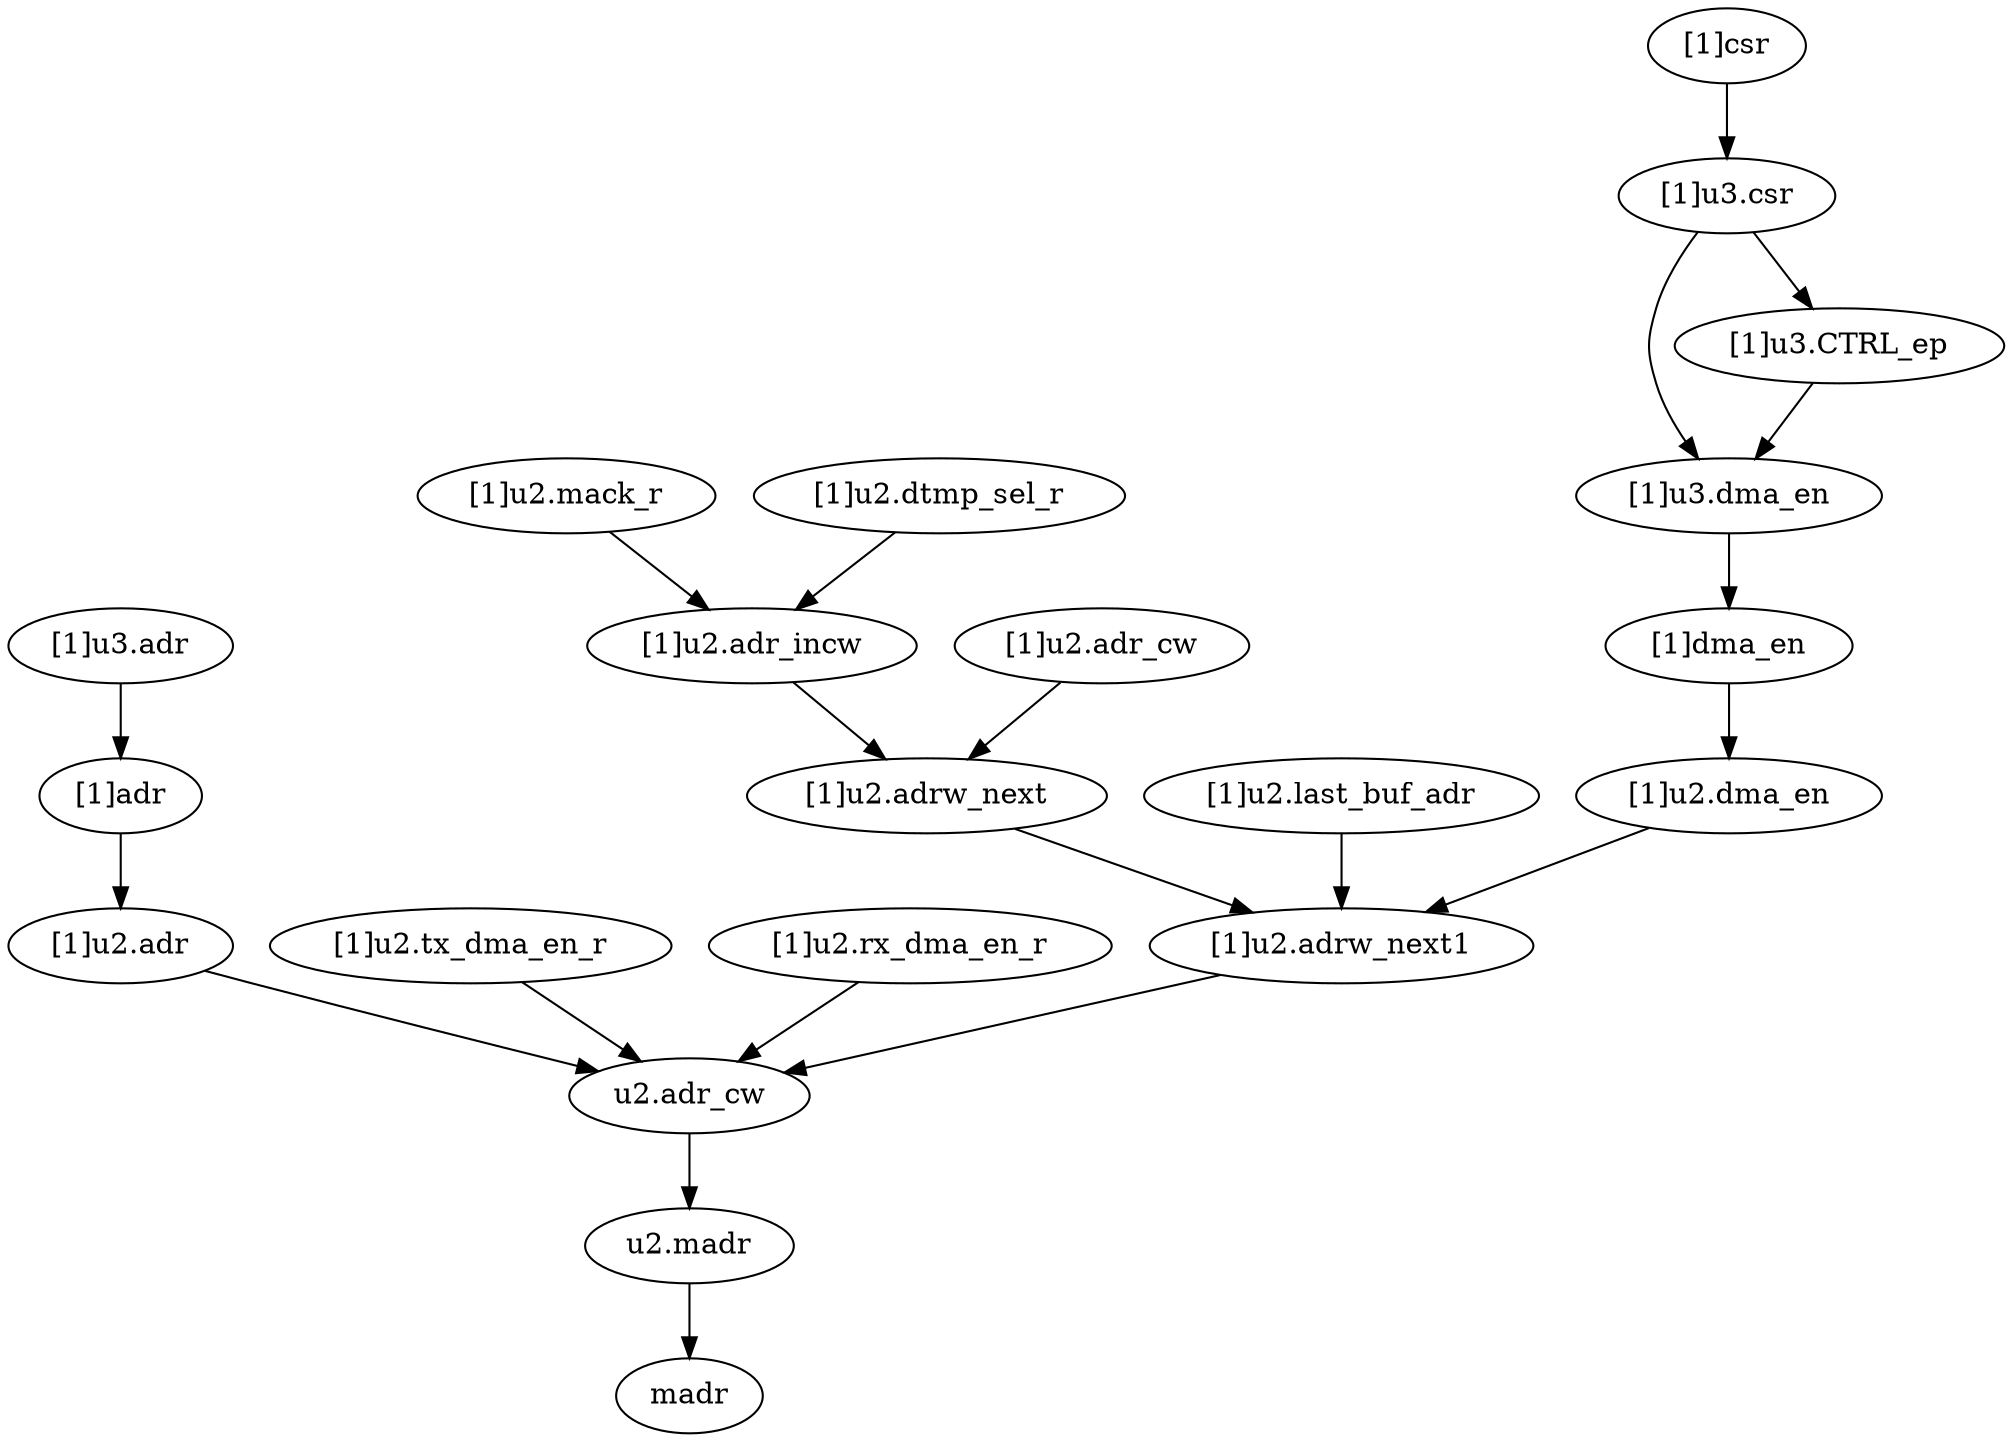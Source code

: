 strict digraph "" {
	"[1]dma_en"	 [complexity=7,
		importance=0.0320493208423,
		rank=0.00457847440604];
	"[1]u2.dma_en"	 [complexity=7,
		importance=0.0306550796495,
		rank=0.00437929709279];
	"[1]dma_en" -> "[1]u2.dma_en";
	"[1]u2.mack_r"	 [complexity=13,
		importance=0.0969039536605,
		rank=0.00745415028157];
	"[1]u2.adr_incw"	 [complexity=10,
		importance=0.0937997027717,
		rank=0.00937997027717];
	"[1]u2.mack_r" -> "[1]u2.adr_incw";
	"[1]adr"	 [complexity=5,
		importance=0.0130654011615,
		rank=0.00261308023229];
	"[1]u2.adr"	 [complexity=5,
		importance=0.0112613282146,
		rank=0.00225226564292];
	"[1]adr" -> "[1]u2.adr";
	"[1]u2.tx_dma_en_r"	 [complexity=4,
		importance=0.019823036319,
		rank=0.00495575907976];
	"u2.adr_cw"	 [complexity=2,
		importance=0.0090328517804,
		rank=0.0045164258902];
	"[1]u2.tx_dma_en_r" -> "u2.adr_cw";
	"u2.madr"	 [complexity=0,
		importance=0.00406246698629,
		rank=0.0];
	"u2.adr_cw" -> "u2.madr";
	"[1]u3.dma_en"	 [complexity=7,
		importance=0.0334048193872,
		rank=0.00477211705532];
	"[1]u3.dma_en" -> "[1]dma_en";
	"[1]u3.CTRL_ep"	 [complexity=10,
		importance=0.0347406739341,
		rank=0.00347406739341];
	"[1]u3.CTRL_ep" -> "[1]u3.dma_en";
	"[1]u3.adr"	 [complexity=5,
		importance=0.0149758697521,
		rank=0.00299517395042];
	"[1]u3.adr" -> "[1]adr";
	"[1]u2.adr_cw"	 [complexity=14,
		importance=0.0971381642363,
		rank=0.00693844030259];
	"[1]u2.adrw_next"	 [complexity=9,
		importance=0.0460838897211,
		rank=0.00512043219123];
	"[1]u2.adr_cw" -> "[1]u2.adrw_next";
	"[1]u2.last_buf_adr"	 [complexity=7,
		importance=0.0313816604644,
		rank=0.00448309435206];
	"[1]u2.adrw_next1"	 [complexity=4,
		importance=0.0143157590596,
		rank=0.0035789397649];
	"[1]u2.last_buf_adr" -> "[1]u2.adrw_next1";
	"[1]u2.adr_incw" -> "[1]u2.adrw_next";
	madr	 [complexity=0,
		importance=0.00223887058581,
		rank=0.0];
	"u2.madr" -> madr;
	"[1]u2.adrw_next" -> "[1]u2.adrw_next1";
	"[1]u2.adrw_next1" -> "u2.adr_cw";
	"[1]u2.adr" -> "u2.adr_cw";
	"[1]csr"	 [complexity=12,
		importance=0.0380568160947,
		rank=0.00317140134122];
	"[1]u3.csr"	 [complexity=12,
		importance=0.0367303467806,
		rank=0.00306086223172];
	"[1]csr" -> "[1]u3.csr";
	"[1]u2.dma_en" -> "[1]u2.adrw_next1";
	"[1]u2.dtmp_sel_r"	 [complexity=13,
		importance=0.0959129168783,
		rank=0.00737791668295];
	"[1]u2.dtmp_sel_r" -> "[1]u2.adr_incw";
	"[1]u2.rx_dma_en_r"	 [complexity=4,
		importance=0.0207260784923,
		rank=0.00518151962308];
	"[1]u2.rx_dma_en_r" -> "u2.adr_cw";
	"[1]u3.csr" -> "[1]u3.dma_en";
	"[1]u3.csr" -> "[1]u3.CTRL_ep";
}
